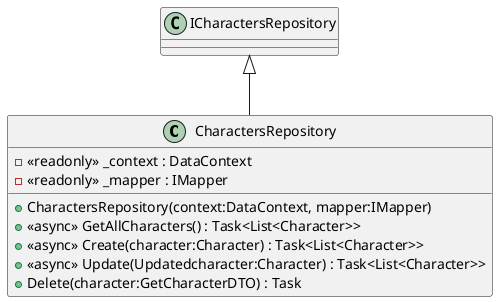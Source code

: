 @startuml
class CharactersRepository {
    - <<readonly>> _context : DataContext
    - <<readonly>> _mapper : IMapper
    + CharactersRepository(context:DataContext, mapper:IMapper)
    + <<async>> GetAllCharacters() : Task<List<Character>>
    + <<async>> Create(character:Character) : Task<List<Character>>
    + <<async>> Update(Updatedcharacter:Character) : Task<List<Character>>
    + Delete(character:GetCharacterDTO) : Task
}
ICharactersRepository <|-- CharactersRepository
@enduml
